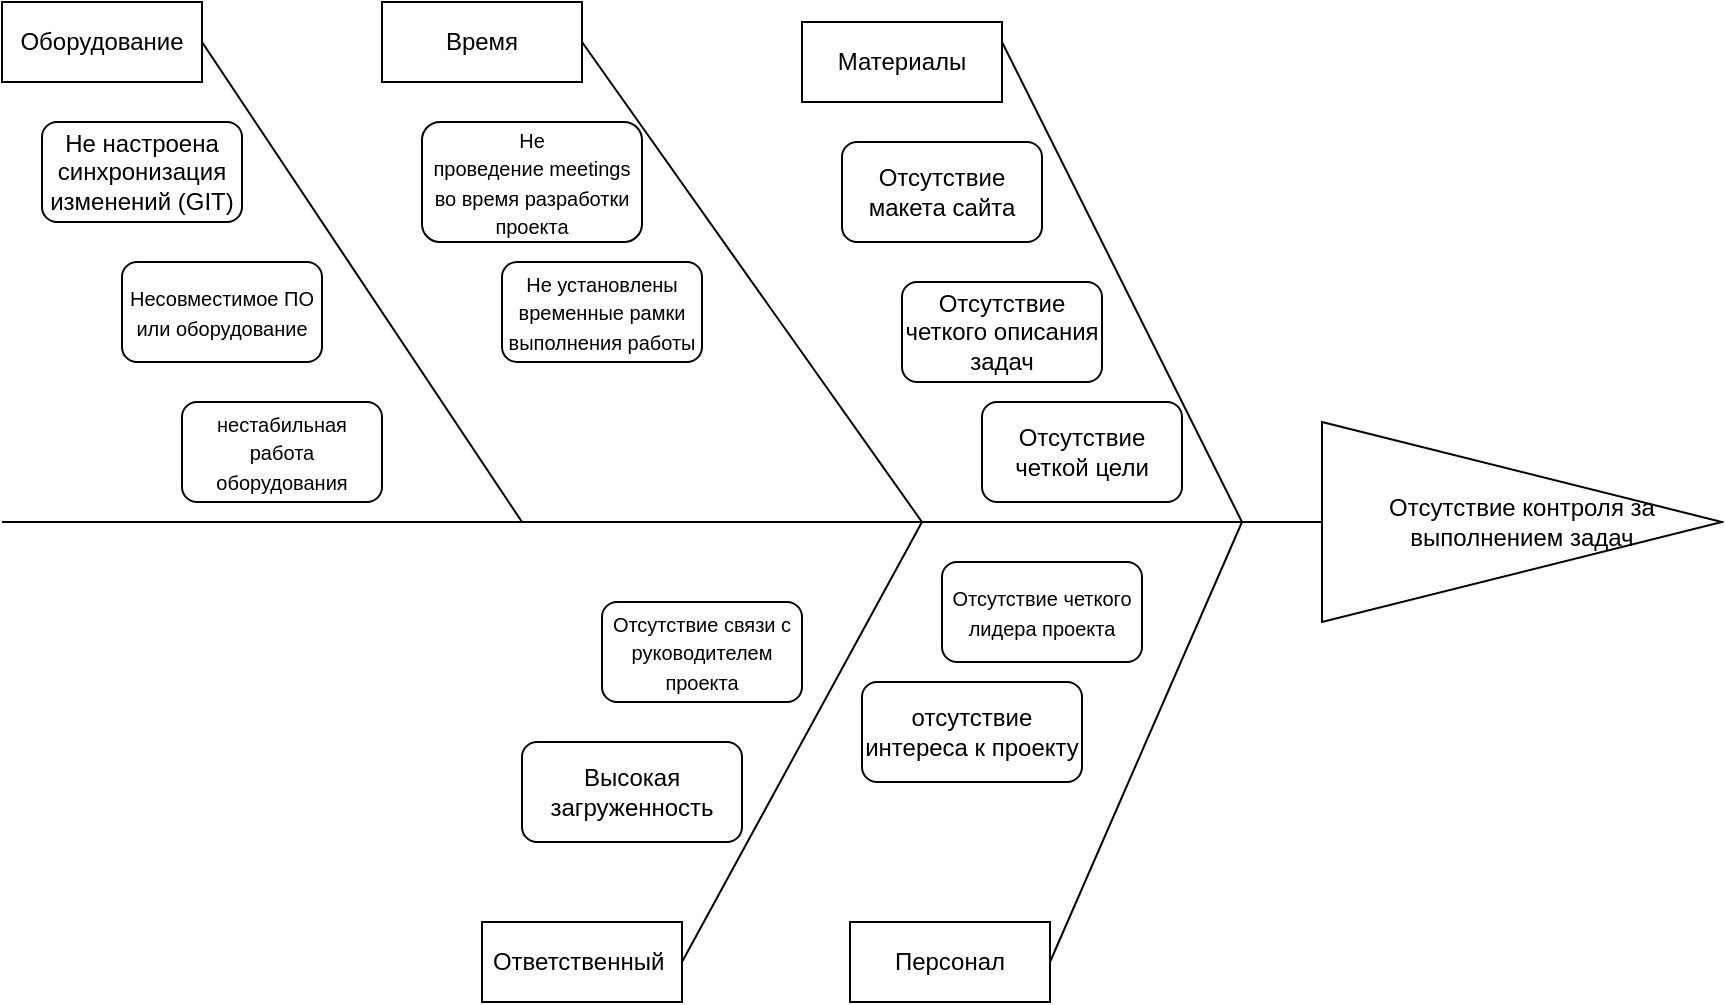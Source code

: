 <mxfile version="24.0.6" type="device">
  <diagram id="J52kcZQugxbNnS_E8DSb" name="Страница — 2">
    <mxGraphModel dx="1836" dy="778" grid="1" gridSize="10" guides="1" tooltips="1" connect="1" arrows="1" fold="1" page="1" pageScale="1" pageWidth="827" pageHeight="1169" math="0" shadow="0">
      <root>
        <mxCell id="0" />
        <mxCell id="1" parent="0" />
        <mxCell id="R9xWFhloaEmlobQUcY_V-2" value="" style="endArrow=none;html=1;rounded=0;" parent="1" target="R9xWFhloaEmlobQUcY_V-3" edge="1">
          <mxGeometry width="50" height="50" relative="1" as="geometry">
            <mxPoint x="-60" y="320" as="sourcePoint" />
            <mxPoint x="680" y="320" as="targetPoint" />
          </mxGeometry>
        </mxCell>
        <mxCell id="R9xWFhloaEmlobQUcY_V-3" value="Отсутствие контроля за выполнением задач" style="triangle;whiteSpace=wrap;html=1;" parent="1" vertex="1">
          <mxGeometry x="600" y="270" width="200" height="100" as="geometry" />
        </mxCell>
        <mxCell id="R9xWFhloaEmlobQUcY_V-9" value="" style="endArrow=none;html=1;rounded=0;exitX=1;exitY=0.5;exitDx=0;exitDy=0;" parent="1" source="AMfXkXKEjn35f7d7BUdH-14" edge="1">
          <mxGeometry width="50" height="50" relative="1" as="geometry">
            <mxPoint x="280" y="520" as="sourcePoint" />
            <mxPoint x="400" y="320" as="targetPoint" />
          </mxGeometry>
        </mxCell>
        <mxCell id="R9xWFhloaEmlobQUcY_V-10" value="" style="endArrow=none;html=1;rounded=0;exitX=1;exitY=0.5;exitDx=0;exitDy=0;" parent="1" source="AMfXkXKEjn35f7d7BUdH-13" edge="1">
          <mxGeometry width="50" height="50" relative="1" as="geometry">
            <mxPoint x="240" y="560" as="sourcePoint" />
            <mxPoint x="560" y="320" as="targetPoint" />
          </mxGeometry>
        </mxCell>
        <mxCell id="R9xWFhloaEmlobQUcY_V-11" value="" style="endArrow=none;html=1;rounded=0;" parent="1" edge="1">
          <mxGeometry width="50" height="50" relative="1" as="geometry">
            <mxPoint x="560" y="320" as="sourcePoint" />
            <mxPoint x="440" y="80" as="targetPoint" />
            <Array as="points" />
          </mxGeometry>
        </mxCell>
        <mxCell id="R9xWFhloaEmlobQUcY_V-16" value="" style="endArrow=none;html=1;rounded=0;" parent="1" edge="1">
          <mxGeometry width="50" height="50" relative="1" as="geometry">
            <mxPoint x="200" y="320" as="sourcePoint" />
            <mxPoint x="40" y="80" as="targetPoint" />
            <Array as="points" />
          </mxGeometry>
        </mxCell>
        <mxCell id="R9xWFhloaEmlobQUcY_V-17" value="" style="endArrow=none;html=1;rounded=0;entryX=1;entryY=0.5;entryDx=0;entryDy=0;" parent="1" target="AMfXkXKEjn35f7d7BUdH-16" edge="1">
          <mxGeometry width="50" height="50" relative="1" as="geometry">
            <mxPoint x="400" y="320" as="sourcePoint" />
            <mxPoint x="240" y="120" as="targetPoint" />
            <Array as="points" />
          </mxGeometry>
        </mxCell>
        <mxCell id="AMfXkXKEjn35f7d7BUdH-1" value="Отсутствие четкого описания задач" style="rounded=1;whiteSpace=wrap;html=1;" parent="1" vertex="1">
          <mxGeometry x="390" y="200" width="100" height="50" as="geometry" />
        </mxCell>
        <mxCell id="AMfXkXKEjn35f7d7BUdH-3" value="Отсутствие четкой цели" style="rounded=1;whiteSpace=wrap;html=1;" parent="1" vertex="1">
          <mxGeometry x="430" y="260" width="100" height="50" as="geometry" />
        </mxCell>
        <mxCell id="AMfXkXKEjn35f7d7BUdH-4" value="&lt;span style=&quot;font-size: 10px;&quot;&gt;Несовместимое ПО или оборудование&lt;/span&gt;" style="rounded=1;whiteSpace=wrap;html=1;" parent="1" vertex="1">
          <mxGeometry y="190" width="100" height="50" as="geometry" />
        </mxCell>
        <mxCell id="AMfXkXKEjn35f7d7BUdH-7" value="&lt;font style=&quot;font-size: 10px;&quot;&gt;Отсутствие четкого лидера проекта&lt;/font&gt;" style="rounded=1;whiteSpace=wrap;html=1;" parent="1" vertex="1">
          <mxGeometry x="410" y="340" width="100" height="50" as="geometry" />
        </mxCell>
        <mxCell id="AMfXkXKEjn35f7d7BUdH-8" value="&lt;font style=&quot;font-size: 10px;&quot;&gt;нестабильная работа оборудования&lt;/font&gt;" style="rounded=1;whiteSpace=wrap;html=1;" parent="1" vertex="1">
          <mxGeometry x="30" y="260" width="100" height="50" as="geometry" />
        </mxCell>
        <mxCell id="AMfXkXKEjn35f7d7BUdH-9" value="&lt;font style=&quot;font-size: 10px;&quot;&gt;Отсутствие связи с руководителем проекта&lt;/font&gt;" style="rounded=1;whiteSpace=wrap;html=1;" parent="1" vertex="1">
          <mxGeometry x="240" y="360" width="100" height="50" as="geometry" />
        </mxCell>
        <mxCell id="AMfXkXKEjn35f7d7BUdH-12" value="Оборудование" style="rounded=0;whiteSpace=wrap;html=1;" parent="1" vertex="1">
          <mxGeometry x="-60" y="60" width="100" height="40" as="geometry" />
        </mxCell>
        <mxCell id="AMfXkXKEjn35f7d7BUdH-13" value="Персонал" style="rounded=0;whiteSpace=wrap;html=1;" parent="1" vertex="1">
          <mxGeometry x="364" y="520" width="100" height="40" as="geometry" />
        </mxCell>
        <mxCell id="AMfXkXKEjn35f7d7BUdH-14" value="Ответственный&amp;nbsp;" style="rounded=0;whiteSpace=wrap;html=1;" parent="1" vertex="1">
          <mxGeometry x="180" y="520" width="100" height="40" as="geometry" />
        </mxCell>
        <mxCell id="AMfXkXKEjn35f7d7BUdH-15" value="Материалы" style="rounded=0;whiteSpace=wrap;html=1;" parent="1" vertex="1">
          <mxGeometry x="340" y="70" width="100" height="40" as="geometry" />
        </mxCell>
        <mxCell id="AMfXkXKEjn35f7d7BUdH-16" value="Время" style="rounded=0;whiteSpace=wrap;html=1;" parent="1" vertex="1">
          <mxGeometry x="130" y="60" width="100" height="40" as="geometry" />
        </mxCell>
        <mxCell id="AMfXkXKEjn35f7d7BUdH-19" value="Отсутствие макета сайта" style="rounded=1;whiteSpace=wrap;html=1;" parent="1" vertex="1">
          <mxGeometry x="360" y="130" width="100" height="50" as="geometry" />
        </mxCell>
        <mxCell id="AMfXkXKEjn35f7d7BUdH-20" value="Не настроена синхронизация изменений (GIT)" style="rounded=1;whiteSpace=wrap;html=1;" parent="1" vertex="1">
          <mxGeometry x="-40" y="120" width="100" height="50" as="geometry" />
        </mxCell>
        <mxCell id="AMfXkXKEjn35f7d7BUdH-22" value="отсутствие интереса к проекту" style="rounded=1;whiteSpace=wrap;html=1;" parent="1" vertex="1">
          <mxGeometry x="370" y="400" width="110" height="50" as="geometry" />
        </mxCell>
        <mxCell id="AMfXkXKEjn35f7d7BUdH-24" value="&lt;font style=&quot;font-size: 10px;&quot;&gt;Не установлены временные рамки выполнения работы&lt;/font&gt;" style="rounded=1;whiteSpace=wrap;html=1;" parent="1" vertex="1">
          <mxGeometry x="190" y="190" width="100" height="50" as="geometry" />
        </mxCell>
        <mxCell id="AMfXkXKEjn35f7d7BUdH-25" value="Высокая загруженность" style="rounded=1;whiteSpace=wrap;html=1;" parent="1" vertex="1">
          <mxGeometry x="200" y="430" width="110" height="50" as="geometry" />
        </mxCell>
        <mxCell id="AMfXkXKEjn35f7d7BUdH-27" value="&lt;font style=&quot;font-size: 10px;&quot;&gt;&lt;font style=&quot;font-size: 10px;&quot;&gt;Не проведение&lt;/font&gt;&lt;span style=&quot;color: var(--mine-shaft); font-family: &amp;quot;Fira Sans&amp;quot;, sans-serif; text-align: start; background-color: initial;&quot;&gt;&amp;nbsp;meetings во время разработки проекта&lt;/span&gt;&lt;/font&gt;" style="rounded=1;whiteSpace=wrap;html=1;" parent="1" vertex="1">
          <mxGeometry x="150" y="120" width="110" height="60" as="geometry" />
        </mxCell>
      </root>
    </mxGraphModel>
  </diagram>
</mxfile>
